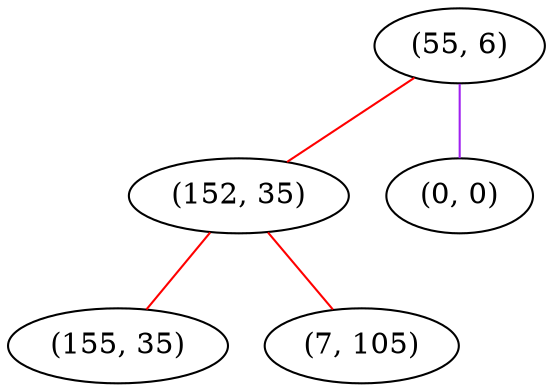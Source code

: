 graph "" {
"(55, 6)";
"(152, 35)";
"(0, 0)";
"(155, 35)";
"(7, 105)";
"(55, 6)" -- "(152, 35)"  [color=red, key=0, weight=1];
"(55, 6)" -- "(0, 0)"  [color=purple, key=0, weight=4];
"(152, 35)" -- "(155, 35)"  [color=red, key=0, weight=1];
"(152, 35)" -- "(7, 105)"  [color=red, key=0, weight=1];
}
